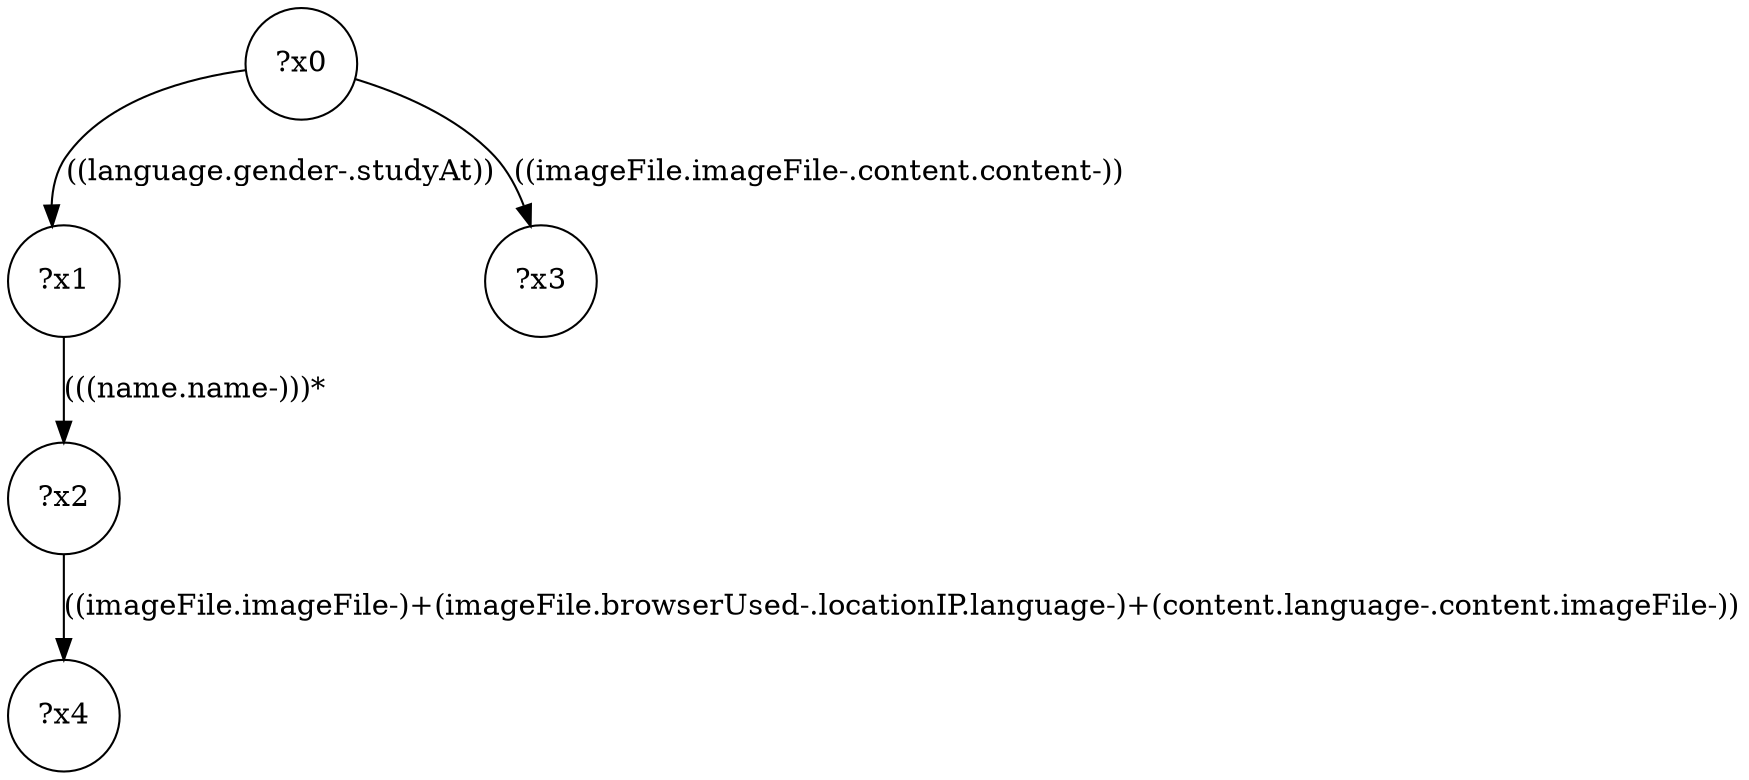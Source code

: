digraph g {
	x0 [shape=circle, label="?x0"];
	x1 [shape=circle, label="?x1"];
	x0 -> x1 [label="((language.gender-.studyAt))"];
	x2 [shape=circle, label="?x2"];
	x1 -> x2 [label="(((name.name-)))*"];
	x3 [shape=circle, label="?x3"];
	x0 -> x3 [label="((imageFile.imageFile-.content.content-))"];
	x4 [shape=circle, label="?x4"];
	x2 -> x4 [label="((imageFile.imageFile-)+(imageFile.browserUsed-.locationIP.language-)+(content.language-.content.imageFile-))"];
}
